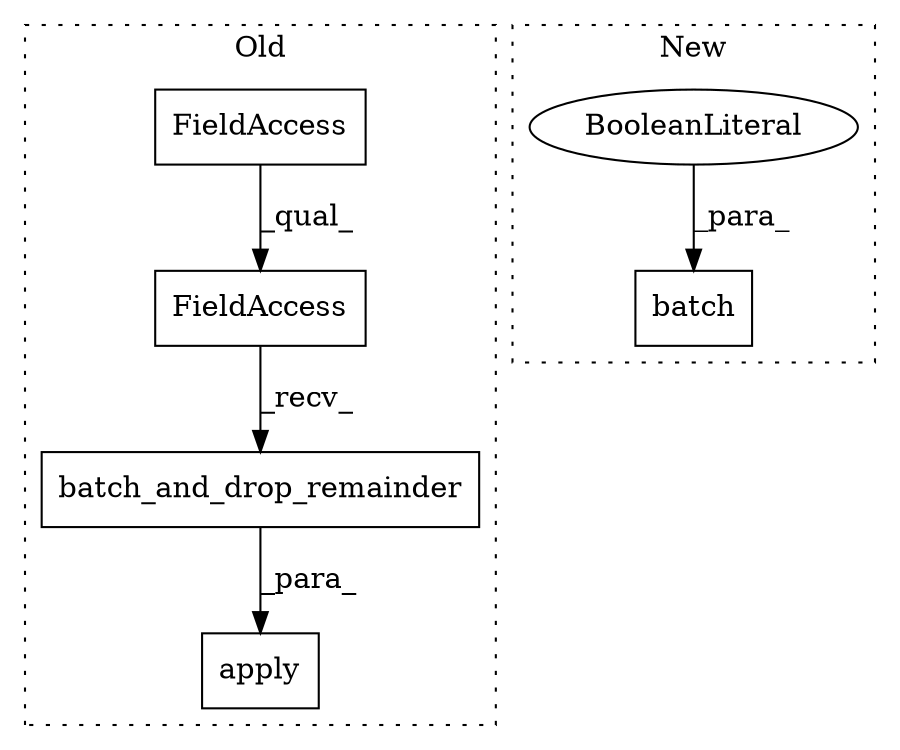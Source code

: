 digraph G {
subgraph cluster0 {
1 [label="apply" a="32" s="1989,2055" l="6,1" shape="box"];
4 [label="batch_and_drop_remainder" a="32" s="2019,2054" l="25,1" shape="box"];
5 [label="FieldAccess" a="22" s="1995" l="23" shape="box"];
6 [label="FieldAccess" a="22" s="1995" l="18" shape="box"];
label = "Old";
style="dotted";
}
subgraph cluster1 {
2 [label="batch" a="32" s="1989,2010" l="6,1" shape="box"];
3 [label="BooleanLiteral" a="9" s="2006" l="4" shape="ellipse"];
label = "New";
style="dotted";
}
3 -> 2 [label="_para_"];
4 -> 1 [label="_para_"];
5 -> 4 [label="_recv_"];
6 -> 5 [label="_qual_"];
}